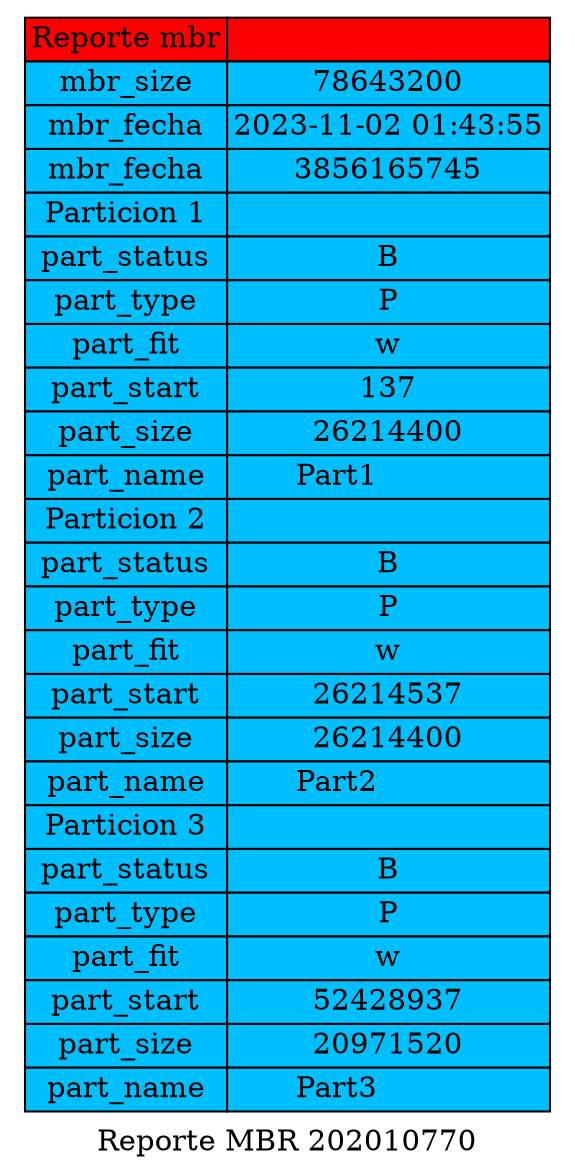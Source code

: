 digraph G{    graph[label="Reporte MBR 202010770"];
            node [shape=plaintext];
            TMBR [
            label=<
                <table border="0" cellborder="1" cellspacing="0">
                    
            <tr>
                <td bgcolor="red">Reporte mbr</td>
                <td bgcolor="red"></td>
            </tr>
            
            <tr>
                <td bgcolor="deepskyblue">mbr_size</td>
                <td bgcolor="deepskyblue">78643200</td>
            </tr>
            <tr>
                <td bgcolor="deepskyblue">mbr_fecha</td>
                <td bgcolor="deepskyblue">2023-11-02 01:43:55</td>
            </tr>
            
            <tr>
                <td bgcolor="deepskyblue">mbr_fecha</td>
                <td bgcolor="deepskyblue">3856165745</td>
            </tr>
            <tr>
                <td bgcolor="deepskyblue">Particion 1</td>
                <td bgcolor="deepskyblue"></td>
            </tr>  
            <tr>
                <td bgcolor="deepskyblue">part_status</td>
                <td bgcolor="deepskyblue">B</td>
            </tr>
            <tr>
                <td bgcolor="deepskyblue">part_type</td>
                <td bgcolor="deepskyblue">P</td>
            </tr>
            <tr>
                <td bgcolor="deepskyblue">part_fit</td>
                <td bgcolor="deepskyblue">w</td>
            </tr>
            <tr>
                <td bgcolor="deepskyblue">part_start</td>
                <td bgcolor="deepskyblue">137</td>
            </tr>
            <tr>
                <td bgcolor="deepskyblue">part_size</td>
                <td bgcolor="deepskyblue">26214400</td>
            </tr>
            <tr>
                <td bgcolor="deepskyblue">part_name</td>
                <td bgcolor="deepskyblue">Part1           </td>
            </tr>
            
            
            <tr>
                <td bgcolor="deepskyblue">Particion 2</td>
                <td bgcolor="deepskyblue"></td>
            </tr>  
            <tr>
                <td bgcolor="deepskyblue">part_status</td>
                <td bgcolor="deepskyblue">B</td>
            </tr>
            <tr>
                <td bgcolor="deepskyblue">part_type</td>
                <td bgcolor="deepskyblue">P</td>
            </tr>
            <tr>
                <td bgcolor="deepskyblue">part_fit</td>
                <td bgcolor="deepskyblue">w</td>
            </tr>
            <tr>
                <td bgcolor="deepskyblue">part_start</td>
                <td bgcolor="deepskyblue">26214537</td>
            </tr>
            <tr>
                <td bgcolor="deepskyblue">part_size</td>
                <td bgcolor="deepskyblue">26214400</td>
            </tr>
            <tr>
                <td bgcolor="deepskyblue">part_name</td>
                <td bgcolor="deepskyblue">Part2           </td>
            </tr>
            
            
            <tr>
                <td bgcolor="deepskyblue">Particion 3</td>
                <td bgcolor="deepskyblue"></td>
            </tr>  
            <tr>
                <td bgcolor="deepskyblue">part_status</td>
                <td bgcolor="deepskyblue">B</td>
            </tr>
            <tr>
                <td bgcolor="deepskyblue">part_type</td>
                <td bgcolor="deepskyblue">P</td>
            </tr>
            <tr>
                <td bgcolor="deepskyblue">part_fit</td>
                <td bgcolor="deepskyblue">w</td>
            </tr>
            <tr>
                <td bgcolor="deepskyblue">part_start</td>
                <td bgcolor="deepskyblue">52428937</td>
            </tr>
            <tr>
                <td bgcolor="deepskyblue">part_size</td>
                <td bgcolor="deepskyblue">20971520</td>
            </tr>
            <tr>
                <td bgcolor="deepskyblue">part_name</td>
                <td bgcolor="deepskyblue">Part3           </td>
            </tr>
            
                        
        </table>
            >
            ]

 
            }